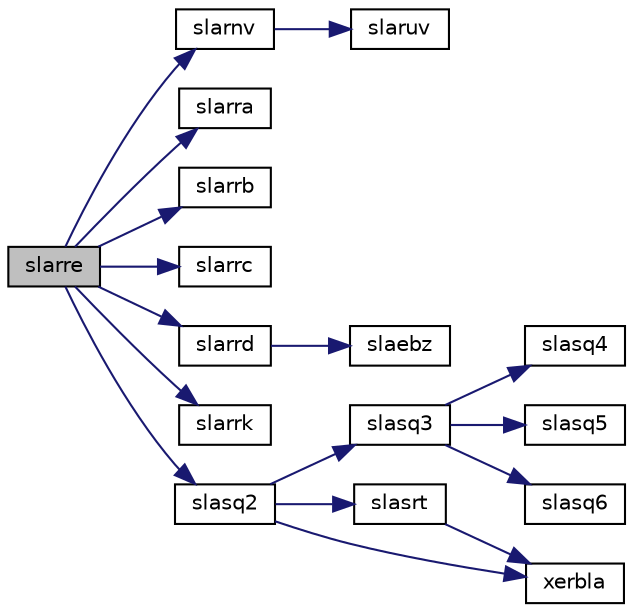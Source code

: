 digraph "slarre"
{
 // LATEX_PDF_SIZE
  edge [fontname="Helvetica",fontsize="10",labelfontname="Helvetica",labelfontsize="10"];
  node [fontname="Helvetica",fontsize="10",shape=record];
  rankdir="LR";
  Node1 [label="slarre",height=0.2,width=0.4,color="black", fillcolor="grey75", style="filled", fontcolor="black",tooltip="SLARRE given the tridiagonal matrix T, sets small off-diagonal elements to zero and for each unreduce..."];
  Node1 -> Node2 [color="midnightblue",fontsize="10",style="solid",fontname="Helvetica"];
  Node2 [label="slarnv",height=0.2,width=0.4,color="black", fillcolor="white", style="filled",URL="$slarnv_8f.html#a379b09e3d4e7635db614d3b3973db5e7",tooltip="SLARNV returns a vector of random numbers from a uniform or normal distribution."];
  Node2 -> Node3 [color="midnightblue",fontsize="10",style="solid",fontname="Helvetica"];
  Node3 [label="slaruv",height=0.2,width=0.4,color="black", fillcolor="white", style="filled",URL="$slaruv_8f.html#a5ca61f3556928fc2698683460395d96c",tooltip="SLARUV returns a vector of n random real numbers from a uniform distribution."];
  Node1 -> Node4 [color="midnightblue",fontsize="10",style="solid",fontname="Helvetica"];
  Node4 [label="slarra",height=0.2,width=0.4,color="black", fillcolor="white", style="filled",URL="$slarra_8f.html#a4f440e7139c504926241c9f7f71332d2",tooltip="SLARRA computes the splitting points with the specified threshold."];
  Node1 -> Node5 [color="midnightblue",fontsize="10",style="solid",fontname="Helvetica"];
  Node5 [label="slarrb",height=0.2,width=0.4,color="black", fillcolor="white", style="filled",URL="$slarrb_8f.html#ad29562cff63b75a1f3f40e7f83aea2b7",tooltip="SLARRB provides limited bisection to locate eigenvalues for more accuracy."];
  Node1 -> Node6 [color="midnightblue",fontsize="10",style="solid",fontname="Helvetica"];
  Node6 [label="slarrc",height=0.2,width=0.4,color="black", fillcolor="white", style="filled",URL="$slarrc_8f.html#a3895a010b624d4185e3c0c60b3cf1196",tooltip="SLARRC computes the number of eigenvalues of the symmetric tridiagonal matrix."];
  Node1 -> Node7 [color="midnightblue",fontsize="10",style="solid",fontname="Helvetica"];
  Node7 [label="slarrd",height=0.2,width=0.4,color="black", fillcolor="white", style="filled",URL="$slarrd_8f.html#a137b773fc78098f8177b09e7d6dc3c91",tooltip="SLARRD computes the eigenvalues of a symmetric tridiagonal matrix to suitable accuracy."];
  Node7 -> Node8 [color="midnightblue",fontsize="10",style="solid",fontname="Helvetica"];
  Node8 [label="slaebz",height=0.2,width=0.4,color="black", fillcolor="white", style="filled",URL="$slaebz_8f.html#a4f5045e3ec268a759d36fec562d6e481",tooltip="SLAEBZ computes the number of eigenvalues of a real symmetric tridiagonal matrix which are less than ..."];
  Node1 -> Node9 [color="midnightblue",fontsize="10",style="solid",fontname="Helvetica"];
  Node9 [label="slarrk",height=0.2,width=0.4,color="black", fillcolor="white", style="filled",URL="$slarrk_8f.html#ac34836aa49da0ba1ef397af5a5590e22",tooltip="SLARRK computes one eigenvalue of a symmetric tridiagonal matrix T to suitable accuracy."];
  Node1 -> Node10 [color="midnightblue",fontsize="10",style="solid",fontname="Helvetica"];
  Node10 [label="slasq2",height=0.2,width=0.4,color="black", fillcolor="white", style="filled",URL="$slasq2_8f.html#a1bc0bdbf2a3d3d0de17d2f705c5df756",tooltip="SLASQ2 computes all the eigenvalues of the symmetric positive definite tridiagonal matrix associated ..."];
  Node10 -> Node11 [color="midnightblue",fontsize="10",style="solid",fontname="Helvetica"];
  Node11 [label="slasq3",height=0.2,width=0.4,color="black", fillcolor="white", style="filled",URL="$slasq3_8f.html#a1a6666b6578bef593095307a83d0e943",tooltip="SLASQ3 checks for deflation, computes a shift and calls dqds. Used by sbdsqr."];
  Node11 -> Node12 [color="midnightblue",fontsize="10",style="solid",fontname="Helvetica"];
  Node12 [label="slasq4",height=0.2,width=0.4,color="black", fillcolor="white", style="filled",URL="$slasq4_8f.html#a41519cdfaf4d34b78d282be8797ad5c0",tooltip="SLASQ4 computes an approximation to the smallest eigenvalue using values of d from the previous trans..."];
  Node11 -> Node13 [color="midnightblue",fontsize="10",style="solid",fontname="Helvetica"];
  Node13 [label="slasq5",height=0.2,width=0.4,color="black", fillcolor="white", style="filled",URL="$slasq5_8f.html#a6e311e45ee4f985837a13ceca43c864b",tooltip="SLASQ5 computes one dqds transform in ping-pong form. Used by sbdsqr and sstegr."];
  Node11 -> Node14 [color="midnightblue",fontsize="10",style="solid",fontname="Helvetica"];
  Node14 [label="slasq6",height=0.2,width=0.4,color="black", fillcolor="white", style="filled",URL="$slasq6_8f.html#a847ecd4284d546b78ff81b4f89603ad6",tooltip="SLASQ6 computes one dqd transform in ping-pong form. Used by sbdsqr and sstegr."];
  Node10 -> Node15 [color="midnightblue",fontsize="10",style="solid",fontname="Helvetica"];
  Node15 [label="slasrt",height=0.2,width=0.4,color="black", fillcolor="white", style="filled",URL="$slasrt_8f.html#a66e14f999e0c96b0d974849882160a07",tooltip="SLASRT sorts numbers in increasing or decreasing order."];
  Node15 -> Node16 [color="midnightblue",fontsize="10",style="solid",fontname="Helvetica"];
  Node16 [label="xerbla",height=0.2,width=0.4,color="black", fillcolor="white", style="filled",URL="$xerbla_8f.html#a377ee61015baf8dea7770b3a404b1c07",tooltip="XERBLA"];
  Node10 -> Node16 [color="midnightblue",fontsize="10",style="solid",fontname="Helvetica"];
}
